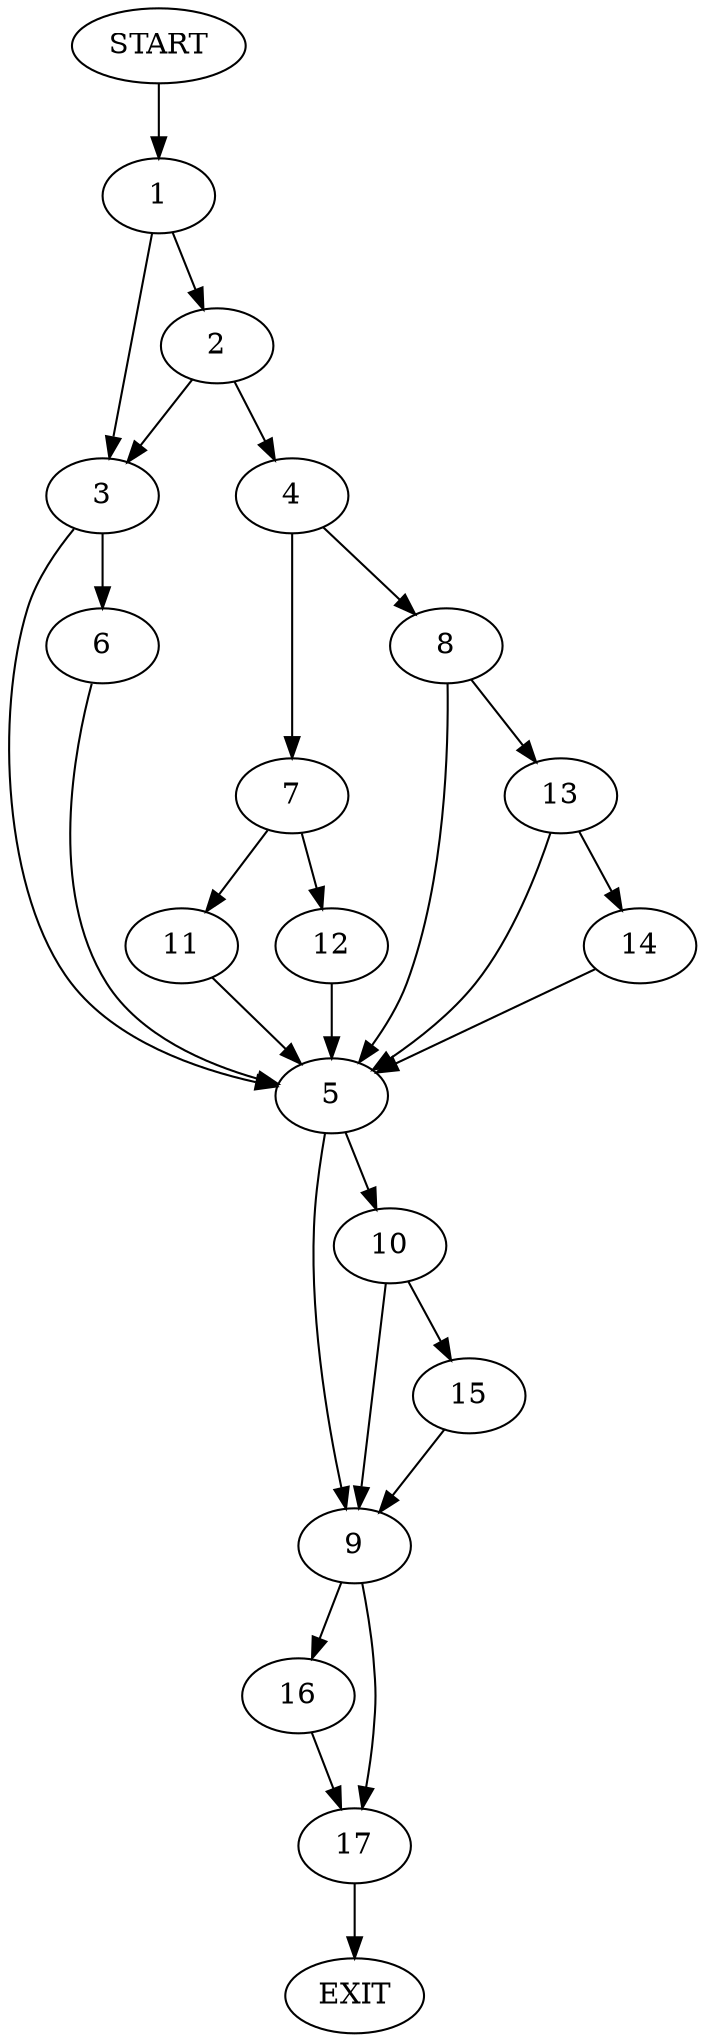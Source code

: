 digraph {
0 [label="START"]
18 [label="EXIT"]
0 -> 1
1 -> 2
1 -> 3
2 -> 3
2 -> 4
3 -> 5
3 -> 6
4 -> 7
4 -> 8
6 -> 5
5 -> 9
5 -> 10
7 -> 11
7 -> 12
8 -> 13
8 -> 5
13 -> 14
13 -> 5
14 -> 5
12 -> 5
11 -> 5
10 -> 15
10 -> 9
9 -> 16
9 -> 17
15 -> 9
17 -> 18
16 -> 17
}
